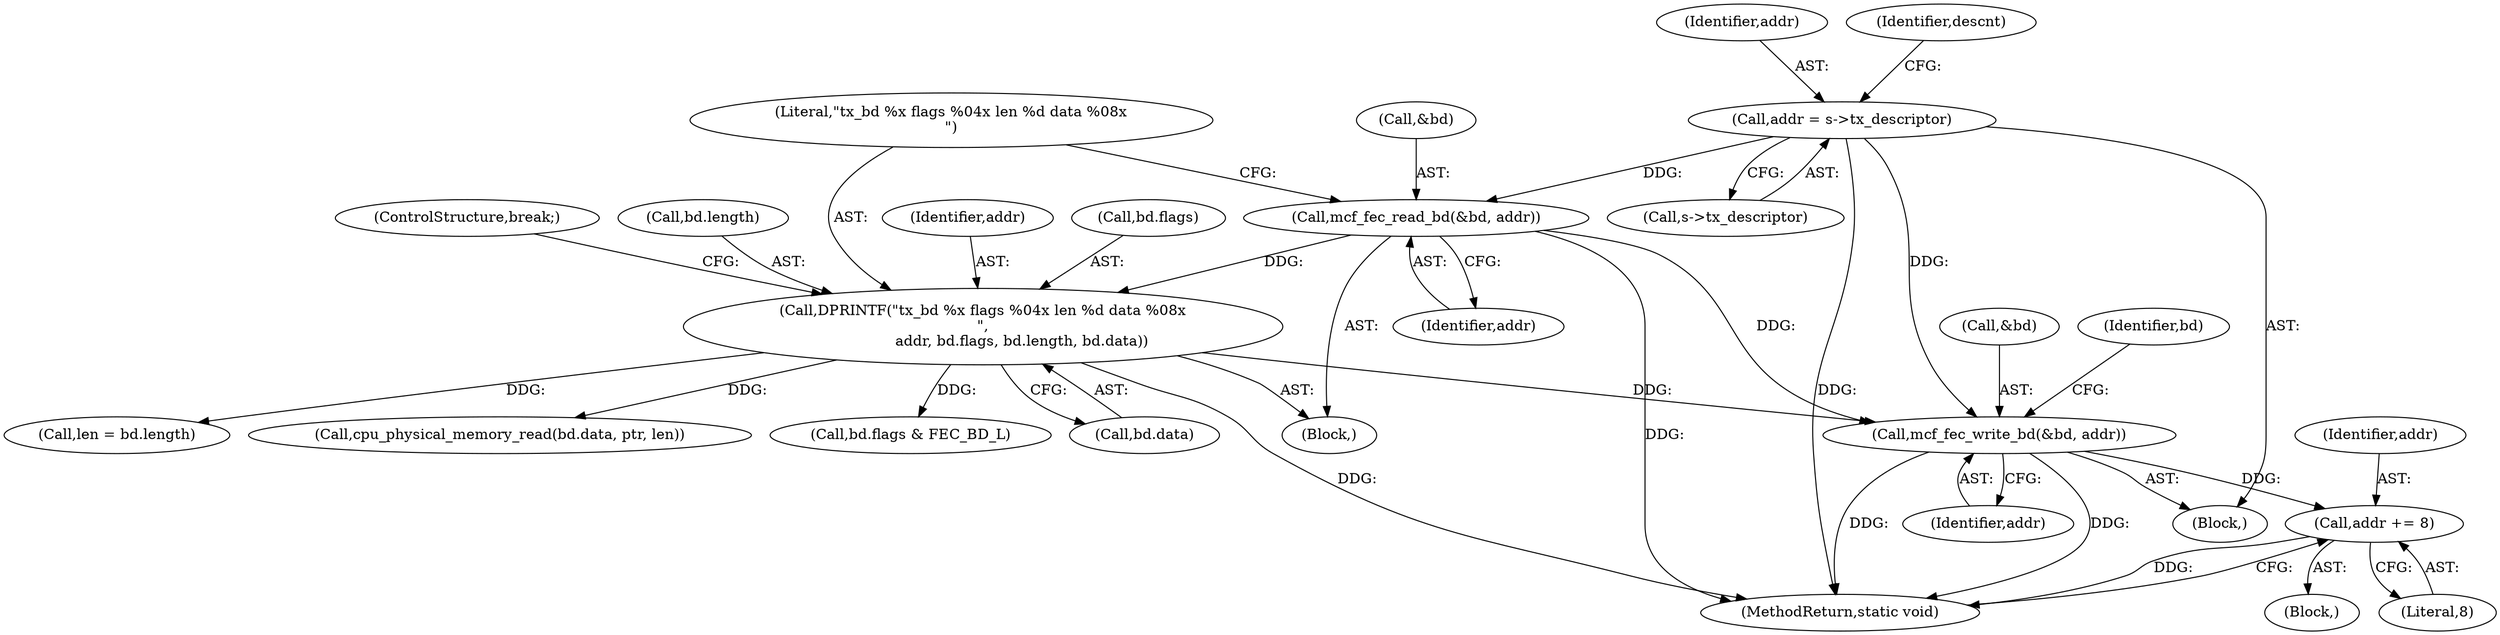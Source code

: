 digraph "0_qemu_070c4b92b8cd5390889716677a0b92444d6e087a@API" {
"1000226" [label="(Call,mcf_fec_write_bd(&bd, addr))"];
"1000138" [label="(Call,mcf_fec_read_bd(&bd, addr))"];
"1000127" [label="(Call,addr = s->tx_descriptor)"];
"1000142" [label="(Call,DPRINTF(\"tx_bd %x flags %04x len %d data %08x\n\",\n                 addr, bd.flags, bd.length, bd.data))"];
"1000246" [label="(Call,addr += 8)"];
"1000227" [label="(Call,&bd)"];
"1000138" [label="(Call,mcf_fec_read_bd(&bd, addr))"];
"1000229" [label="(Identifier,addr)"];
"1000155" [label="(Call,len = bd.length)"];
"1000141" [label="(Identifier,addr)"];
"1000137" [label="(Block,)"];
"1000234" [label="(Identifier,bd)"];
"1000245" [label="(Block,)"];
"1000177" [label="(Call,cpu_physical_memory_read(bd.data, ptr, len))"];
"1000127" [label="(Call,addr = s->tx_descriptor)"];
"1000144" [label="(Identifier,addr)"];
"1000145" [label="(Call,bd.flags)"];
"1000248" [label="(Literal,8)"];
"1000246" [label="(Call,addr += 8)"];
"1000154" [label="(ControlStructure,break;)"];
"1000106" [label="(Block,)"];
"1000190" [label="(Call,bd.flags & FEC_BD_L)"];
"1000151" [label="(Call,bd.data)"];
"1000129" [label="(Call,s->tx_descriptor)"];
"1000148" [label="(Call,bd.length)"];
"1000226" [label="(Call,mcf_fec_write_bd(&bd, addr))"];
"1000142" [label="(Call,DPRINTF(\"tx_bd %x flags %04x len %d data %08x\n\",\n                 addr, bd.flags, bd.length, bd.data))"];
"1000143" [label="(Literal,\"tx_bd %x flags %04x len %d data %08x\n\")"];
"1000139" [label="(Call,&bd)"];
"1000128" [label="(Identifier,addr)"];
"1000247" [label="(Identifier,addr)"];
"1000249" [label="(MethodReturn,static void)"];
"1000135" [label="(Identifier,descnt)"];
"1000226" -> "1000106"  [label="AST: "];
"1000226" -> "1000229"  [label="CFG: "];
"1000227" -> "1000226"  [label="AST: "];
"1000229" -> "1000226"  [label="AST: "];
"1000234" -> "1000226"  [label="CFG: "];
"1000226" -> "1000249"  [label="DDG: "];
"1000226" -> "1000249"  [label="DDG: "];
"1000138" -> "1000226"  [label="DDG: "];
"1000142" -> "1000226"  [label="DDG: "];
"1000127" -> "1000226"  [label="DDG: "];
"1000226" -> "1000246"  [label="DDG: "];
"1000138" -> "1000137"  [label="AST: "];
"1000138" -> "1000141"  [label="CFG: "];
"1000139" -> "1000138"  [label="AST: "];
"1000141" -> "1000138"  [label="AST: "];
"1000143" -> "1000138"  [label="CFG: "];
"1000138" -> "1000249"  [label="DDG: "];
"1000127" -> "1000138"  [label="DDG: "];
"1000138" -> "1000142"  [label="DDG: "];
"1000127" -> "1000106"  [label="AST: "];
"1000127" -> "1000129"  [label="CFG: "];
"1000128" -> "1000127"  [label="AST: "];
"1000129" -> "1000127"  [label="AST: "];
"1000135" -> "1000127"  [label="CFG: "];
"1000127" -> "1000249"  [label="DDG: "];
"1000142" -> "1000137"  [label="AST: "];
"1000142" -> "1000151"  [label="CFG: "];
"1000143" -> "1000142"  [label="AST: "];
"1000144" -> "1000142"  [label="AST: "];
"1000145" -> "1000142"  [label="AST: "];
"1000148" -> "1000142"  [label="AST: "];
"1000151" -> "1000142"  [label="AST: "];
"1000154" -> "1000142"  [label="CFG: "];
"1000142" -> "1000249"  [label="DDG: "];
"1000142" -> "1000155"  [label="DDG: "];
"1000142" -> "1000177"  [label="DDG: "];
"1000142" -> "1000190"  [label="DDG: "];
"1000246" -> "1000245"  [label="AST: "];
"1000246" -> "1000248"  [label="CFG: "];
"1000247" -> "1000246"  [label="AST: "];
"1000248" -> "1000246"  [label="AST: "];
"1000249" -> "1000246"  [label="CFG: "];
"1000246" -> "1000249"  [label="DDG: "];
}
